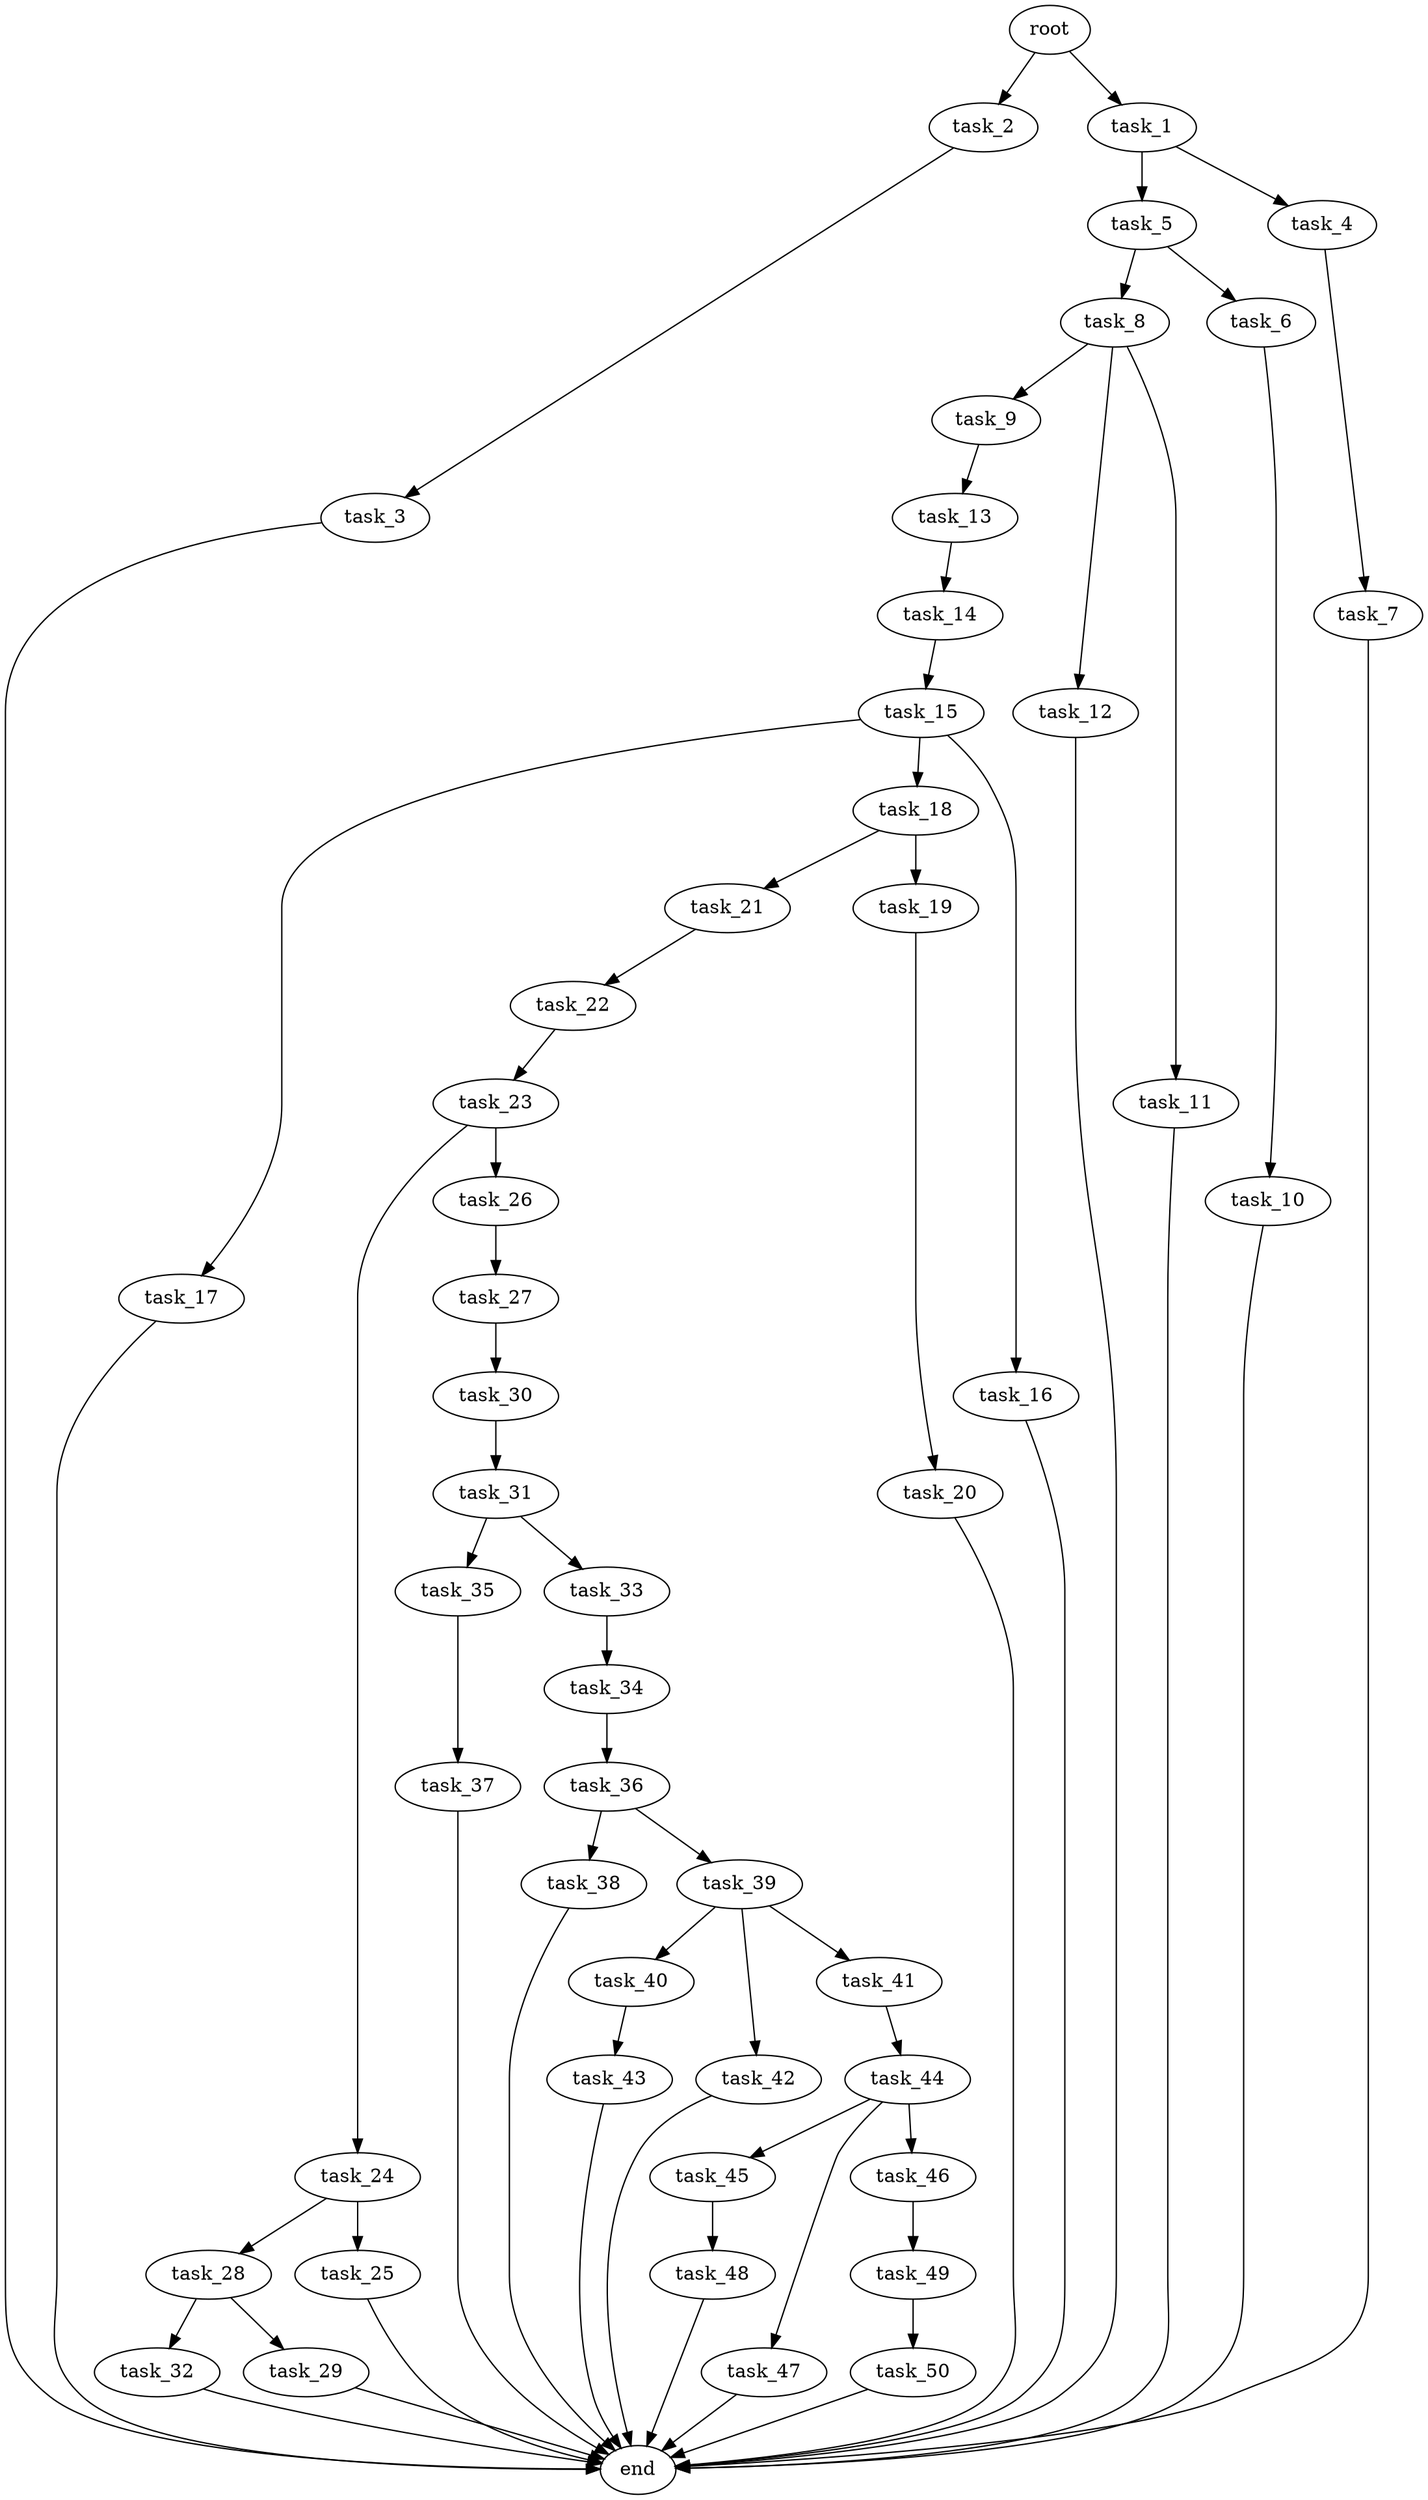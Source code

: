 digraph G {
  task_9 [size="4.399650e+10"];
  task_17 [size="3.028209e+10"];
  task_28 [size="3.345796e+10"];
  task_7 [size="7.274822e+08"];
  task_18 [size="6.502703e+09"];
  task_45 [size="8.833652e+10"];
  task_12 [size="6.529403e+10"];
  task_10 [size="2.658965e+10"];
  task_44 [size="3.303635e+10"];
  task_35 [size="4.032687e+10"];
  task_27 [size="2.500821e+10"];
  task_34 [size="7.714724e+10"];
  task_30 [size="3.469495e+10"];
  task_20 [size="4.445575e+10"];
  task_40 [size="2.977832e+10"];
  task_14 [size="5.301657e+08"];
  task_24 [size="3.172008e+10"];
  task_42 [size="1.733812e+10"];
  task_43 [size="8.485050e+10"];
  task_32 [size="9.631647e+10"];
  task_33 [size="3.837495e+10"];
  task_49 [size="3.518983e+10"];
  task_16 [size="8.491505e+09"];
  task_11 [size="2.409509e+10"];
  task_23 [size="7.167835e+10"];
  task_41 [size="2.391071e+10"];
  task_21 [size="5.909407e+10"];
  task_26 [size="2.516076e+10"];
  task_19 [size="8.359412e+08"];
  task_37 [size="4.861163e+10"];
  task_2 [size="6.308586e+10"];
  task_50 [size="4.130943e+10"];
  task_47 [size="3.284400e+10"];
  task_13 [size="5.071340e+10"];
  task_8 [size="2.048005e+10"];
  task_5 [size="6.633258e+10"];
  task_29 [size="8.263554e+10"];
  task_6 [size="2.465521e+09"];
  task_36 [size="9.486708e+09"];
  task_22 [size="9.589826e+10"];
  root [size="0.000000e+00"];
  task_38 [size="7.682308e+10"];
  task_15 [size="1.969867e+10"];
  task_3 [size="5.557111e+10"];
  task_39 [size="3.707727e+10"];
  task_4 [size="5.486238e+10"];
  task_31 [size="2.243813e+10"];
  task_25 [size="8.650477e+10"];
  task_1 [size="8.144570e+10"];
  end [size="0.000000e+00"];
  task_48 [size="8.643119e+10"];
  task_46 [size="1.845477e+10"];

  task_9 -> task_13 [size="5.071340e+08"];
  task_17 -> end [size="1.000000e-12"];
  task_28 -> task_29 [size="8.263554e+08"];
  task_28 -> task_32 [size="9.631647e+08"];
  task_7 -> end [size="1.000000e-12"];
  task_18 -> task_21 [size="5.909407e+08"];
  task_18 -> task_19 [size="8.359412e+06"];
  task_45 -> task_48 [size="8.643119e+08"];
  task_12 -> end [size="1.000000e-12"];
  task_10 -> end [size="1.000000e-12"];
  task_44 -> task_47 [size="3.284400e+08"];
  task_44 -> task_45 [size="8.833652e+08"];
  task_44 -> task_46 [size="1.845477e+08"];
  task_35 -> task_37 [size="4.861163e+08"];
  task_27 -> task_30 [size="3.469495e+08"];
  task_34 -> task_36 [size="9.486708e+07"];
  task_30 -> task_31 [size="2.243813e+08"];
  task_20 -> end [size="1.000000e-12"];
  task_40 -> task_43 [size="8.485050e+08"];
  task_14 -> task_15 [size="1.969867e+08"];
  task_24 -> task_28 [size="3.345796e+08"];
  task_24 -> task_25 [size="8.650477e+08"];
  task_42 -> end [size="1.000000e-12"];
  task_43 -> end [size="1.000000e-12"];
  task_32 -> end [size="1.000000e-12"];
  task_33 -> task_34 [size="7.714724e+08"];
  task_49 -> task_50 [size="4.130943e+08"];
  task_16 -> end [size="1.000000e-12"];
  task_11 -> end [size="1.000000e-12"];
  task_23 -> task_24 [size="3.172008e+08"];
  task_23 -> task_26 [size="2.516076e+08"];
  task_41 -> task_44 [size="3.303635e+08"];
  task_21 -> task_22 [size="9.589826e+08"];
  task_26 -> task_27 [size="2.500821e+08"];
  task_19 -> task_20 [size="4.445575e+08"];
  task_37 -> end [size="1.000000e-12"];
  task_2 -> task_3 [size="5.557111e+08"];
  task_50 -> end [size="1.000000e-12"];
  task_47 -> end [size="1.000000e-12"];
  task_13 -> task_14 [size="5.301657e+06"];
  task_8 -> task_9 [size="4.399650e+08"];
  task_8 -> task_11 [size="2.409509e+08"];
  task_8 -> task_12 [size="6.529403e+08"];
  task_5 -> task_8 [size="2.048005e+08"];
  task_5 -> task_6 [size="2.465521e+07"];
  task_29 -> end [size="1.000000e-12"];
  task_6 -> task_10 [size="2.658965e+08"];
  task_36 -> task_38 [size="7.682308e+08"];
  task_36 -> task_39 [size="3.707727e+08"];
  task_22 -> task_23 [size="7.167835e+08"];
  root -> task_1 [size="1.000000e-12"];
  root -> task_2 [size="1.000000e-12"];
  task_38 -> end [size="1.000000e-12"];
  task_15 -> task_17 [size="3.028209e+08"];
  task_15 -> task_16 [size="8.491505e+07"];
  task_15 -> task_18 [size="6.502703e+07"];
  task_3 -> end [size="1.000000e-12"];
  task_39 -> task_41 [size="2.391071e+08"];
  task_39 -> task_40 [size="2.977832e+08"];
  task_39 -> task_42 [size="1.733812e+08"];
  task_4 -> task_7 [size="7.274822e+06"];
  task_31 -> task_35 [size="4.032687e+08"];
  task_31 -> task_33 [size="3.837495e+08"];
  task_25 -> end [size="1.000000e-12"];
  task_1 -> task_4 [size="5.486238e+08"];
  task_1 -> task_5 [size="6.633258e+08"];
  task_48 -> end [size="1.000000e-12"];
  task_46 -> task_49 [size="3.518983e+08"];
}
